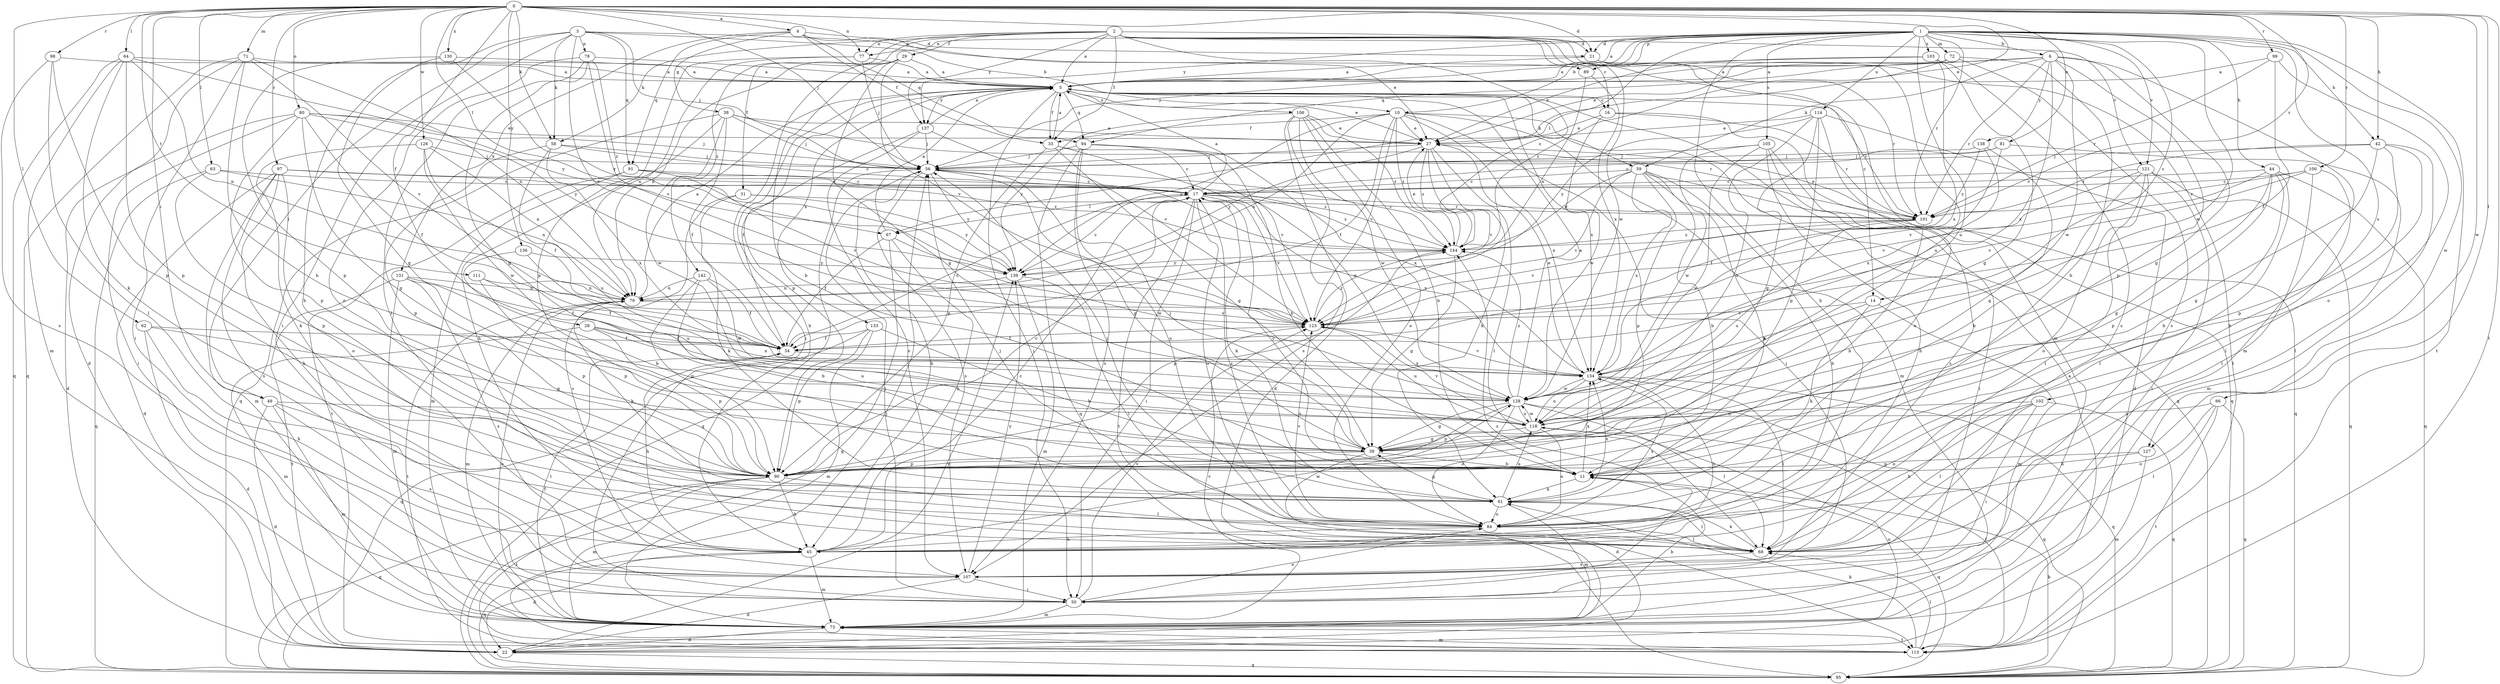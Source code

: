 strict digraph  {
0;
1;
2;
3;
4;
5;
6;
10;
11;
14;
16;
17;
21;
22;
27;
28;
29;
31;
33;
34;
38;
39;
42;
44;
45;
49;
50;
56;
58;
59;
61;
62;
63;
64;
66;
67;
68;
71;
72;
73;
77;
78;
79;
80;
81;
84;
89;
90;
91;
94;
95;
97;
98;
99;
100;
101;
102;
103;
105;
106;
107;
111;
113;
114;
118;
121;
123;
126;
127;
128;
130;
131;
133;
134;
136;
137;
138;
139;
142;
144;
0 -> 4  [label=a];
0 -> 21  [label=d];
0 -> 27  [label=e];
0 -> 28  [label=f];
0 -> 42  [label=h];
0 -> 49  [label=i];
0 -> 56  [label=j];
0 -> 58  [label=k];
0 -> 62  [label=l];
0 -> 63  [label=l];
0 -> 64  [label=l];
0 -> 66  [label=l];
0 -> 67  [label=l];
0 -> 71  [label=m];
0 -> 77  [label=n];
0 -> 80  [label=o];
0 -> 81  [label=o];
0 -> 97  [label=r];
0 -> 98  [label=r];
0 -> 99  [label=r];
0 -> 100  [label=r];
0 -> 101  [label=r];
0 -> 111  [label=t];
0 -> 113  [label=t];
0 -> 126  [label=w];
0 -> 127  [label=w];
0 -> 130  [label=x];
0 -> 136  [label=y];
1 -> 5  [label=a];
1 -> 6  [label=b];
1 -> 10  [label=b];
1 -> 14  [label=c];
1 -> 21  [label=d];
1 -> 42  [label=h];
1 -> 44  [label=h];
1 -> 45  [label=h];
1 -> 56  [label=j];
1 -> 67  [label=l];
1 -> 72  [label=m];
1 -> 77  [label=n];
1 -> 89  [label=p];
1 -> 101  [label=r];
1 -> 102  [label=s];
1 -> 103  [label=s];
1 -> 105  [label=s];
1 -> 113  [label=t];
1 -> 114  [label=u];
1 -> 118  [label=u];
1 -> 121  [label=v];
1 -> 127  [label=w];
1 -> 128  [label=w];
1 -> 137  [label=y];
2 -> 5  [label=a];
2 -> 14  [label=c];
2 -> 16  [label=c];
2 -> 21  [label=d];
2 -> 29  [label=f];
2 -> 31  [label=f];
2 -> 33  [label=f];
2 -> 58  [label=k];
2 -> 73  [label=m];
2 -> 77  [label=n];
2 -> 121  [label=v];
2 -> 128  [label=w];
2 -> 137  [label=y];
2 -> 142  [label=z];
2 -> 144  [label=z];
3 -> 10  [label=b];
3 -> 45  [label=h];
3 -> 49  [label=i];
3 -> 50  [label=i];
3 -> 56  [label=j];
3 -> 58  [label=k];
3 -> 78  [label=n];
3 -> 89  [label=p];
3 -> 91  [label=q];
3 -> 123  [label=v];
4 -> 21  [label=d];
4 -> 27  [label=e];
4 -> 33  [label=f];
4 -> 38  [label=g];
4 -> 91  [label=q];
4 -> 94  [label=q];
4 -> 131  [label=x];
5 -> 16  [label=c];
5 -> 27  [label=e];
5 -> 33  [label=f];
5 -> 45  [label=h];
5 -> 50  [label=i];
5 -> 59  [label=k];
5 -> 90  [label=p];
5 -> 94  [label=q];
5 -> 101  [label=r];
5 -> 106  [label=s];
5 -> 133  [label=x];
5 -> 134  [label=x];
5 -> 137  [label=y];
6 -> 5  [label=a];
6 -> 39  [label=g];
6 -> 59  [label=k];
6 -> 73  [label=m];
6 -> 90  [label=p];
6 -> 94  [label=q];
6 -> 101  [label=r];
6 -> 128  [label=w];
6 -> 134  [label=x];
6 -> 138  [label=y];
10 -> 27  [label=e];
10 -> 33  [label=f];
10 -> 34  [label=f];
10 -> 50  [label=i];
10 -> 73  [label=m];
10 -> 79  [label=n];
10 -> 95  [label=q];
10 -> 123  [label=v];
10 -> 134  [label=x];
10 -> 139  [label=y];
10 -> 144  [label=z];
11 -> 17  [label=c];
11 -> 61  [label=k];
11 -> 95  [label=q];
11 -> 134  [label=x];
14 -> 61  [label=k];
14 -> 73  [label=m];
14 -> 123  [label=v];
14 -> 134  [label=x];
16 -> 27  [label=e];
16 -> 95  [label=q];
16 -> 101  [label=r];
16 -> 128  [label=w];
17 -> 5  [label=a];
17 -> 50  [label=i];
17 -> 61  [label=k];
17 -> 67  [label=l];
17 -> 84  [label=o];
17 -> 101  [label=r];
17 -> 113  [label=t];
17 -> 123  [label=v];
17 -> 134  [label=x];
17 -> 144  [label=z];
21 -> 5  [label=a];
21 -> 101  [label=r];
21 -> 113  [label=t];
21 -> 118  [label=u];
22 -> 95  [label=q];
22 -> 118  [label=u];
22 -> 139  [label=y];
27 -> 56  [label=j];
27 -> 61  [label=k];
27 -> 68  [label=l];
27 -> 123  [label=v];
27 -> 139  [label=y];
27 -> 144  [label=z];
28 -> 34  [label=f];
28 -> 73  [label=m];
28 -> 90  [label=p];
28 -> 118  [label=u];
28 -> 134  [label=x];
29 -> 5  [label=a];
29 -> 11  [label=b];
29 -> 39  [label=g];
29 -> 50  [label=i];
29 -> 79  [label=n];
29 -> 123  [label=v];
31 -> 61  [label=k];
31 -> 101  [label=r];
31 -> 107  [label=s];
31 -> 139  [label=y];
33 -> 5  [label=a];
33 -> 39  [label=g];
33 -> 90  [label=p];
33 -> 123  [label=v];
33 -> 128  [label=w];
34 -> 17  [label=c];
34 -> 45  [label=h];
34 -> 134  [label=x];
38 -> 27  [label=e];
38 -> 34  [label=f];
38 -> 45  [label=h];
38 -> 56  [label=j];
38 -> 95  [label=q];
38 -> 101  [label=r];
38 -> 128  [label=w];
39 -> 11  [label=b];
39 -> 22  [label=d];
39 -> 56  [label=j];
39 -> 90  [label=p];
42 -> 39  [label=g];
42 -> 56  [label=j];
42 -> 68  [label=l];
42 -> 73  [label=m];
42 -> 90  [label=p];
42 -> 101  [label=r];
44 -> 11  [label=b];
44 -> 17  [label=c];
44 -> 39  [label=g];
44 -> 68  [label=l];
44 -> 90  [label=p];
44 -> 95  [label=q];
44 -> 123  [label=v];
45 -> 17  [label=c];
45 -> 22  [label=d];
45 -> 73  [label=m];
45 -> 95  [label=q];
45 -> 128  [label=w];
49 -> 22  [label=d];
49 -> 68  [label=l];
49 -> 73  [label=m];
49 -> 107  [label=s];
49 -> 118  [label=u];
50 -> 56  [label=j];
50 -> 73  [label=m];
50 -> 84  [label=o];
50 -> 123  [label=v];
50 -> 144  [label=z];
56 -> 17  [label=c];
56 -> 39  [label=g];
56 -> 45  [label=h];
56 -> 95  [label=q];
56 -> 107  [label=s];
56 -> 139  [label=y];
56 -> 144  [label=z];
58 -> 17  [label=c];
58 -> 56  [label=j];
58 -> 90  [label=p];
58 -> 118  [label=u];
58 -> 134  [label=x];
59 -> 11  [label=b];
59 -> 17  [label=c];
59 -> 45  [label=h];
59 -> 50  [label=i];
59 -> 61  [label=k];
59 -> 90  [label=p];
59 -> 123  [label=v];
59 -> 134  [label=x];
59 -> 144  [label=z];
61 -> 39  [label=g];
61 -> 56  [label=j];
61 -> 68  [label=l];
61 -> 73  [label=m];
61 -> 84  [label=o];
61 -> 118  [label=u];
61 -> 134  [label=x];
62 -> 22  [label=d];
62 -> 34  [label=f];
62 -> 39  [label=g];
62 -> 45  [label=h];
63 -> 17  [label=c];
63 -> 79  [label=n];
63 -> 90  [label=p];
63 -> 95  [label=q];
64 -> 5  [label=a];
64 -> 61  [label=k];
64 -> 73  [label=m];
64 -> 79  [label=n];
64 -> 90  [label=p];
64 -> 95  [label=q];
64 -> 139  [label=y];
66 -> 68  [label=l];
66 -> 84  [label=o];
66 -> 95  [label=q];
66 -> 113  [label=t];
66 -> 118  [label=u];
67 -> 5  [label=a];
67 -> 34  [label=f];
67 -> 45  [label=h];
67 -> 95  [label=q];
67 -> 128  [label=w];
68 -> 61  [label=k];
68 -> 107  [label=s];
71 -> 5  [label=a];
71 -> 11  [label=b];
71 -> 22  [label=d];
71 -> 50  [label=i];
71 -> 79  [label=n];
71 -> 95  [label=q];
71 -> 123  [label=v];
72 -> 5  [label=a];
72 -> 11  [label=b];
72 -> 27  [label=e];
72 -> 107  [label=s];
72 -> 144  [label=z];
73 -> 11  [label=b];
73 -> 22  [label=d];
73 -> 34  [label=f];
73 -> 79  [label=n];
73 -> 113  [label=t];
73 -> 123  [label=v];
77 -> 5  [label=a];
77 -> 56  [label=j];
77 -> 79  [label=n];
77 -> 90  [label=p];
78 -> 5  [label=a];
78 -> 39  [label=g];
78 -> 68  [label=l];
78 -> 84  [label=o];
78 -> 123  [label=v];
78 -> 144  [label=z];
79 -> 5  [label=a];
79 -> 61  [label=k];
79 -> 73  [label=m];
79 -> 113  [label=t];
79 -> 123  [label=v];
80 -> 22  [label=d];
80 -> 27  [label=e];
80 -> 34  [label=f];
80 -> 39  [label=g];
80 -> 50  [label=i];
80 -> 56  [label=j];
80 -> 90  [label=p];
80 -> 139  [label=y];
81 -> 17  [label=c];
81 -> 56  [label=j];
81 -> 68  [label=l];
81 -> 123  [label=v];
84 -> 17  [label=c];
84 -> 45  [label=h];
84 -> 56  [label=j];
84 -> 68  [label=l];
84 -> 123  [label=v];
84 -> 134  [label=x];
89 -> 79  [label=n];
89 -> 134  [label=x];
90 -> 17  [label=c];
90 -> 45  [label=h];
90 -> 68  [label=l];
90 -> 73  [label=m];
90 -> 95  [label=q];
90 -> 113  [label=t];
91 -> 17  [label=c];
91 -> 73  [label=m];
91 -> 113  [label=t];
91 -> 123  [label=v];
91 -> 144  [label=z];
94 -> 11  [label=b];
94 -> 17  [label=c];
94 -> 56  [label=j];
94 -> 84  [label=o];
94 -> 95  [label=q];
94 -> 107  [label=s];
94 -> 134  [label=x];
95 -> 11  [label=b];
97 -> 17  [label=c];
97 -> 22  [label=d];
97 -> 45  [label=h];
97 -> 73  [label=m];
97 -> 84  [label=o];
97 -> 107  [label=s];
97 -> 144  [label=z];
98 -> 5  [label=a];
98 -> 68  [label=l];
98 -> 90  [label=p];
98 -> 107  [label=s];
99 -> 5  [label=a];
99 -> 34  [label=f];
99 -> 84  [label=o];
99 -> 101  [label=r];
100 -> 11  [label=b];
100 -> 17  [label=c];
100 -> 68  [label=l];
100 -> 101  [label=r];
100 -> 123  [label=v];
101 -> 11  [label=b];
101 -> 27  [label=e];
101 -> 118  [label=u];
101 -> 123  [label=v];
101 -> 144  [label=z];
102 -> 45  [label=h];
102 -> 50  [label=i];
102 -> 68  [label=l];
102 -> 84  [label=o];
102 -> 95  [label=q];
102 -> 118  [label=u];
103 -> 5  [label=a];
103 -> 27  [label=e];
103 -> 39  [label=g];
103 -> 107  [label=s];
103 -> 134  [label=x];
105 -> 45  [label=h];
105 -> 56  [label=j];
105 -> 95  [label=q];
105 -> 107  [label=s];
105 -> 118  [label=u];
105 -> 128  [label=w];
106 -> 11  [label=b];
106 -> 22  [label=d];
106 -> 27  [label=e];
106 -> 84  [label=o];
106 -> 107  [label=s];
106 -> 128  [label=w];
106 -> 139  [label=y];
106 -> 144  [label=z];
107 -> 22  [label=d];
107 -> 50  [label=i];
107 -> 139  [label=y];
111 -> 34  [label=f];
111 -> 79  [label=n];
111 -> 90  [label=p];
113 -> 5  [label=a];
113 -> 56  [label=j];
113 -> 61  [label=k];
113 -> 68  [label=l];
113 -> 73  [label=m];
114 -> 22  [label=d];
114 -> 27  [label=e];
114 -> 39  [label=g];
114 -> 84  [label=o];
114 -> 90  [label=p];
114 -> 118  [label=u];
114 -> 139  [label=y];
118 -> 39  [label=g];
118 -> 84  [label=o];
118 -> 113  [label=t];
118 -> 123  [label=v];
118 -> 128  [label=w];
121 -> 11  [label=b];
121 -> 17  [label=c];
121 -> 34  [label=f];
121 -> 50  [label=i];
121 -> 68  [label=l];
121 -> 84  [label=o];
121 -> 95  [label=q];
123 -> 34  [label=f];
123 -> 118  [label=u];
123 -> 144  [label=z];
126 -> 34  [label=f];
126 -> 56  [label=j];
126 -> 61  [label=k];
126 -> 79  [label=n];
126 -> 128  [label=w];
127 -> 11  [label=b];
127 -> 73  [label=m];
127 -> 90  [label=p];
128 -> 5  [label=a];
128 -> 39  [label=g];
128 -> 68  [label=l];
128 -> 84  [label=o];
128 -> 90  [label=p];
128 -> 95  [label=q];
128 -> 118  [label=u];
128 -> 144  [label=z];
130 -> 5  [label=a];
130 -> 39  [label=g];
130 -> 90  [label=p];
130 -> 139  [label=y];
131 -> 34  [label=f];
131 -> 73  [label=m];
131 -> 79  [label=n];
131 -> 90  [label=p];
131 -> 107  [label=s];
131 -> 113  [label=t];
133 -> 11  [label=b];
133 -> 34  [label=f];
133 -> 73  [label=m];
133 -> 90  [label=p];
133 -> 95  [label=q];
134 -> 27  [label=e];
134 -> 45  [label=h];
134 -> 68  [label=l];
134 -> 95  [label=q];
134 -> 118  [label=u];
134 -> 123  [label=v];
134 -> 128  [label=w];
136 -> 11  [label=b];
136 -> 118  [label=u];
136 -> 139  [label=y];
137 -> 5  [label=a];
137 -> 34  [label=f];
137 -> 56  [label=j];
137 -> 107  [label=s];
137 -> 123  [label=v];
138 -> 39  [label=g];
138 -> 56  [label=j];
138 -> 134  [label=x];
138 -> 144  [label=z];
139 -> 17  [label=c];
139 -> 68  [label=l];
139 -> 73  [label=m];
139 -> 79  [label=n];
142 -> 11  [label=b];
142 -> 34  [label=f];
142 -> 79  [label=n];
142 -> 90  [label=p];
142 -> 128  [label=w];
144 -> 27  [label=e];
144 -> 39  [label=g];
144 -> 90  [label=p];
144 -> 139  [label=y];
}
